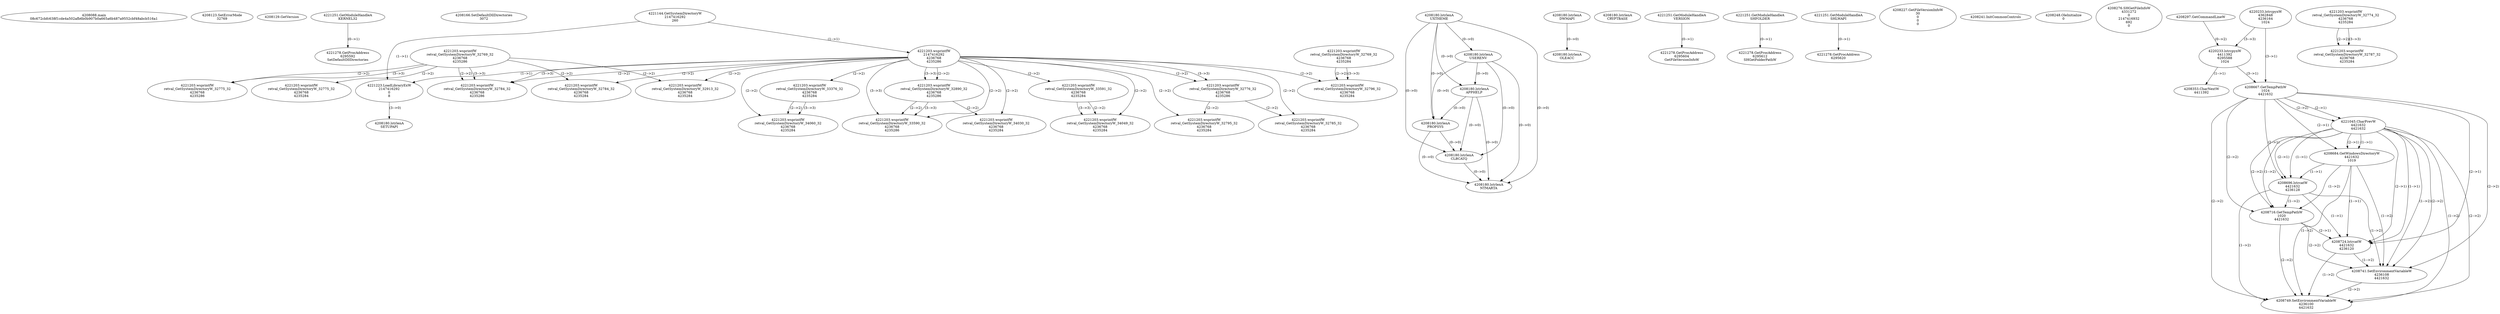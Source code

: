 // Global SCDG with merge call
digraph {
	0 [label="4208088.main
08c672cbfc638f1cde4a502afb6b0b907b0a665a6b487a9552cbf48abcb516a1"]
	1 [label="4208123.SetErrorMode
32769"]
	2 [label="4208129.GetVersion
"]
	3 [label="4221251.GetModuleHandleA
KERNEL32"]
	4 [label="4221278.GetProcAddress
6295592
SetDefaultDllDirectories"]
	3 -> 4 [label="(0-->1)"]
	5 [label="4208166.SetDefaultDllDirectories
3072"]
	6 [label="4221144.GetSystemDirectoryW
2147416292
260"]
	7 [label="4221203.wsprintfW
2147416292
4236768
4235286"]
	6 -> 7 [label="(1-->1)"]
	8 [label="4221223.LoadLibraryExW
2147416292
0
8"]
	6 -> 8 [label="(1-->1)"]
	7 -> 8 [label="(1-->1)"]
	9 [label="4208180.lstrlenA
UXTHEME"]
	10 [label="4208180.lstrlenA
USERENV"]
	9 -> 10 [label="(0-->0)"]
	11 [label="4208180.lstrlenA
SETUPAPI"]
	8 -> 11 [label="(3-->0)"]
	12 [label="4208180.lstrlenA
APPHELP"]
	9 -> 12 [label="(0-->0)"]
	10 -> 12 [label="(0-->0)"]
	13 [label="4208180.lstrlenA
PROPSYS"]
	9 -> 13 [label="(0-->0)"]
	10 -> 13 [label="(0-->0)"]
	12 -> 13 [label="(0-->0)"]
	14 [label="4208180.lstrlenA
DWMAPI"]
	15 [label="4208180.lstrlenA
CRYPTBASE"]
	16 [label="4208180.lstrlenA
OLEACC"]
	14 -> 16 [label="(0-->0)"]
	17 [label="4208180.lstrlenA
CLBCATQ"]
	9 -> 17 [label="(0-->0)"]
	10 -> 17 [label="(0-->0)"]
	12 -> 17 [label="(0-->0)"]
	13 -> 17 [label="(0-->0)"]
	18 [label="4221203.wsprintfW
retval_GetSystemDirectoryW_33376_32
4236768
4235284"]
	7 -> 18 [label="(2-->2)"]
	19 [label="4221203.wsprintfW
retval_GetSystemDirectoryW_34060_32
4236768
4235284"]
	7 -> 19 [label="(2-->2)"]
	18 -> 19 [label="(2-->2)"]
	18 -> 19 [label="(3-->3)"]
	20 [label="4208180.lstrlenA
NTMARTA"]
	9 -> 20 [label="(0-->0)"]
	10 -> 20 [label="(0-->0)"]
	12 -> 20 [label="(0-->0)"]
	13 -> 20 [label="(0-->0)"]
	17 -> 20 [label="(0-->0)"]
	21 [label="4221251.GetModuleHandleA
VERSION"]
	22 [label="4221278.GetProcAddress
6295604
GetFileVersionInfoW"]
	21 -> 22 [label="(0-->1)"]
	23 [label="4221251.GetModuleHandleA
SHFOLDER"]
	24 [label="4221278.GetProcAddress
6295612
SHGetFolderPathW"]
	23 -> 24 [label="(0-->1)"]
	25 [label="4221251.GetModuleHandleA
SHLWAPI"]
	26 [label="4221278.GetProcAddress
6295620
"]
	25 -> 26 [label="(0-->1)"]
	27 [label="4208227.GetFileVersionInfoW
30
0
0
0"]
	28 [label="4208241.InitCommonControls
"]
	29 [label="4208248.OleInitialize
0"]
	30 [label="4208276.SHGetFileInfoW
4331272
0
2147416932
692
0"]
	31 [label="4220233.lstrcpynW
4362848
4236164
1024"]
	32 [label="4208297.GetCommandLineW
"]
	33 [label="4220233.lstrcpynW
4411392
6295588
1024"]
	32 -> 33 [label="(0-->2)"]
	31 -> 33 [label="(3-->3)"]
	34 [label="4208353.CharNextW
4411392"]
	33 -> 34 [label="(1-->1)"]
	35 [label="4208667.GetTempPathW
1024
4421632"]
	31 -> 35 [label="(3-->1)"]
	33 -> 35 [label="(3-->1)"]
	36 [label="4221045.CharPrevW
4421632
4421632"]
	35 -> 36 [label="(2-->1)"]
	35 -> 36 [label="(2-->2)"]
	37 [label="4208684.GetWindowsDirectoryW
4421632
1019"]
	35 -> 37 [label="(2-->1)"]
	36 -> 37 [label="(1-->1)"]
	36 -> 37 [label="(2-->1)"]
	38 [label="4208696.lstrcatW
4421632
4236128"]
	35 -> 38 [label="(2-->1)"]
	36 -> 38 [label="(1-->1)"]
	36 -> 38 [label="(2-->1)"]
	37 -> 38 [label="(1-->1)"]
	39 [label="4208716.GetTempPathW
1020
4421632"]
	35 -> 39 [label="(2-->2)"]
	36 -> 39 [label="(1-->2)"]
	36 -> 39 [label="(2-->2)"]
	37 -> 39 [label="(1-->2)"]
	38 -> 39 [label="(1-->2)"]
	40 [label="4208724.lstrcatW
4421632
4236120"]
	35 -> 40 [label="(2-->1)"]
	36 -> 40 [label="(1-->1)"]
	36 -> 40 [label="(2-->1)"]
	37 -> 40 [label="(1-->1)"]
	38 -> 40 [label="(1-->1)"]
	39 -> 40 [label="(2-->1)"]
	41 [label="4208741.SetEnvironmentVariableW
4236108
4421632"]
	35 -> 41 [label="(2-->2)"]
	36 -> 41 [label="(1-->2)"]
	36 -> 41 [label="(2-->2)"]
	37 -> 41 [label="(1-->2)"]
	38 -> 41 [label="(1-->2)"]
	39 -> 41 [label="(2-->2)"]
	40 -> 41 [label="(1-->2)"]
	42 [label="4208749.SetEnvironmentVariableW
4236100
4421632"]
	35 -> 42 [label="(2-->2)"]
	36 -> 42 [label="(1-->2)"]
	36 -> 42 [label="(2-->2)"]
	37 -> 42 [label="(1-->2)"]
	38 -> 42 [label="(1-->2)"]
	39 -> 42 [label="(2-->2)"]
	40 -> 42 [label="(1-->2)"]
	41 -> 42 [label="(2-->2)"]
	43 [label="4221203.wsprintfW
retval_GetSystemDirectoryW_32769_32
4236768
4235286"]
	44 [label="4221203.wsprintfW
retval_GetSystemDirectoryW_32913_32
4236768
4235284"]
	7 -> 44 [label="(2-->2)"]
	43 -> 44 [label="(2-->2)"]
	45 [label="4221203.wsprintfW
retval_GetSystemDirectoryW_32890_32
4236768
4235286"]
	7 -> 45 [label="(2-->2)"]
	7 -> 45 [label="(3-->3)"]
	46 [label="4221203.wsprintfW
retval_GetSystemDirectoryW_34030_32
4236768
4235284"]
	7 -> 46 [label="(2-->2)"]
	45 -> 46 [label="(2-->2)"]
	47 [label="4221203.wsprintfW
retval_GetSystemDirectoryW_33591_32
4236768
4235284"]
	7 -> 47 [label="(2-->2)"]
	48 [label="4221203.wsprintfW
retval_GetSystemDirectoryW_34049_32
4236768
4235284"]
	7 -> 48 [label="(2-->2)"]
	47 -> 48 [label="(2-->2)"]
	47 -> 48 [label="(3-->3)"]
	49 [label="4221203.wsprintfW
retval_GetSystemDirectoryW_33590_32
4236768
4235286"]
	7 -> 49 [label="(2-->2)"]
	45 -> 49 [label="(2-->2)"]
	7 -> 49 [label="(3-->3)"]
	45 -> 49 [label="(3-->3)"]
	50 [label="4221203.wsprintfW
retval_GetSystemDirectoryW_32775_32
4236768
4235286"]
	43 -> 50 [label="(2-->2)"]
	43 -> 50 [label="(3-->3)"]
	51 [label="4221203.wsprintfW
retval_GetSystemDirectoryW_32775_32
4236768
4235284"]
	43 -> 51 [label="(2-->2)"]
	52 [label="4221203.wsprintfW
retval_GetSystemDirectoryW_32784_32
4236768
4235284"]
	7 -> 52 [label="(2-->2)"]
	43 -> 52 [label="(2-->2)"]
	53 [label="4221203.wsprintfW
retval_GetSystemDirectoryW_32776_32
4236768
4235286"]
	7 -> 53 [label="(2-->2)"]
	7 -> 53 [label="(3-->3)"]
	54 [label="4221203.wsprintfW
retval_GetSystemDirectoryW_32785_32
4236768
4235284"]
	7 -> 54 [label="(2-->2)"]
	53 -> 54 [label="(2-->2)"]
	55 [label="4221203.wsprintfW
retval_GetSystemDirectoryW_32774_32
4236768
4235284"]
	56 [label="4221203.wsprintfW
retval_GetSystemDirectoryW_32787_32
4236768
4235284"]
	55 -> 56 [label="(2-->2)"]
	55 -> 56 [label="(3-->3)"]
	57 [label="4221203.wsprintfW
retval_GetSystemDirectoryW_32795_32
4236768
4235284"]
	7 -> 57 [label="(2-->2)"]
	53 -> 57 [label="(2-->2)"]
	58 [label="4221203.wsprintfW
retval_GetSystemDirectoryW_32769_32
4236768
4235284"]
	59 [label="4221203.wsprintfW
retval_GetSystemDirectoryW_32796_32
4236768
4235284"]
	7 -> 59 [label="(2-->2)"]
	58 -> 59 [label="(2-->2)"]
	58 -> 59 [label="(3-->3)"]
	60 [label="4221203.wsprintfW
retval_GetSystemDirectoryW_32784_32
4236768
4235286"]
	7 -> 60 [label="(2-->2)"]
	43 -> 60 [label="(2-->2)"]
	7 -> 60 [label="(3-->3)"]
	43 -> 60 [label="(3-->3)"]
}
